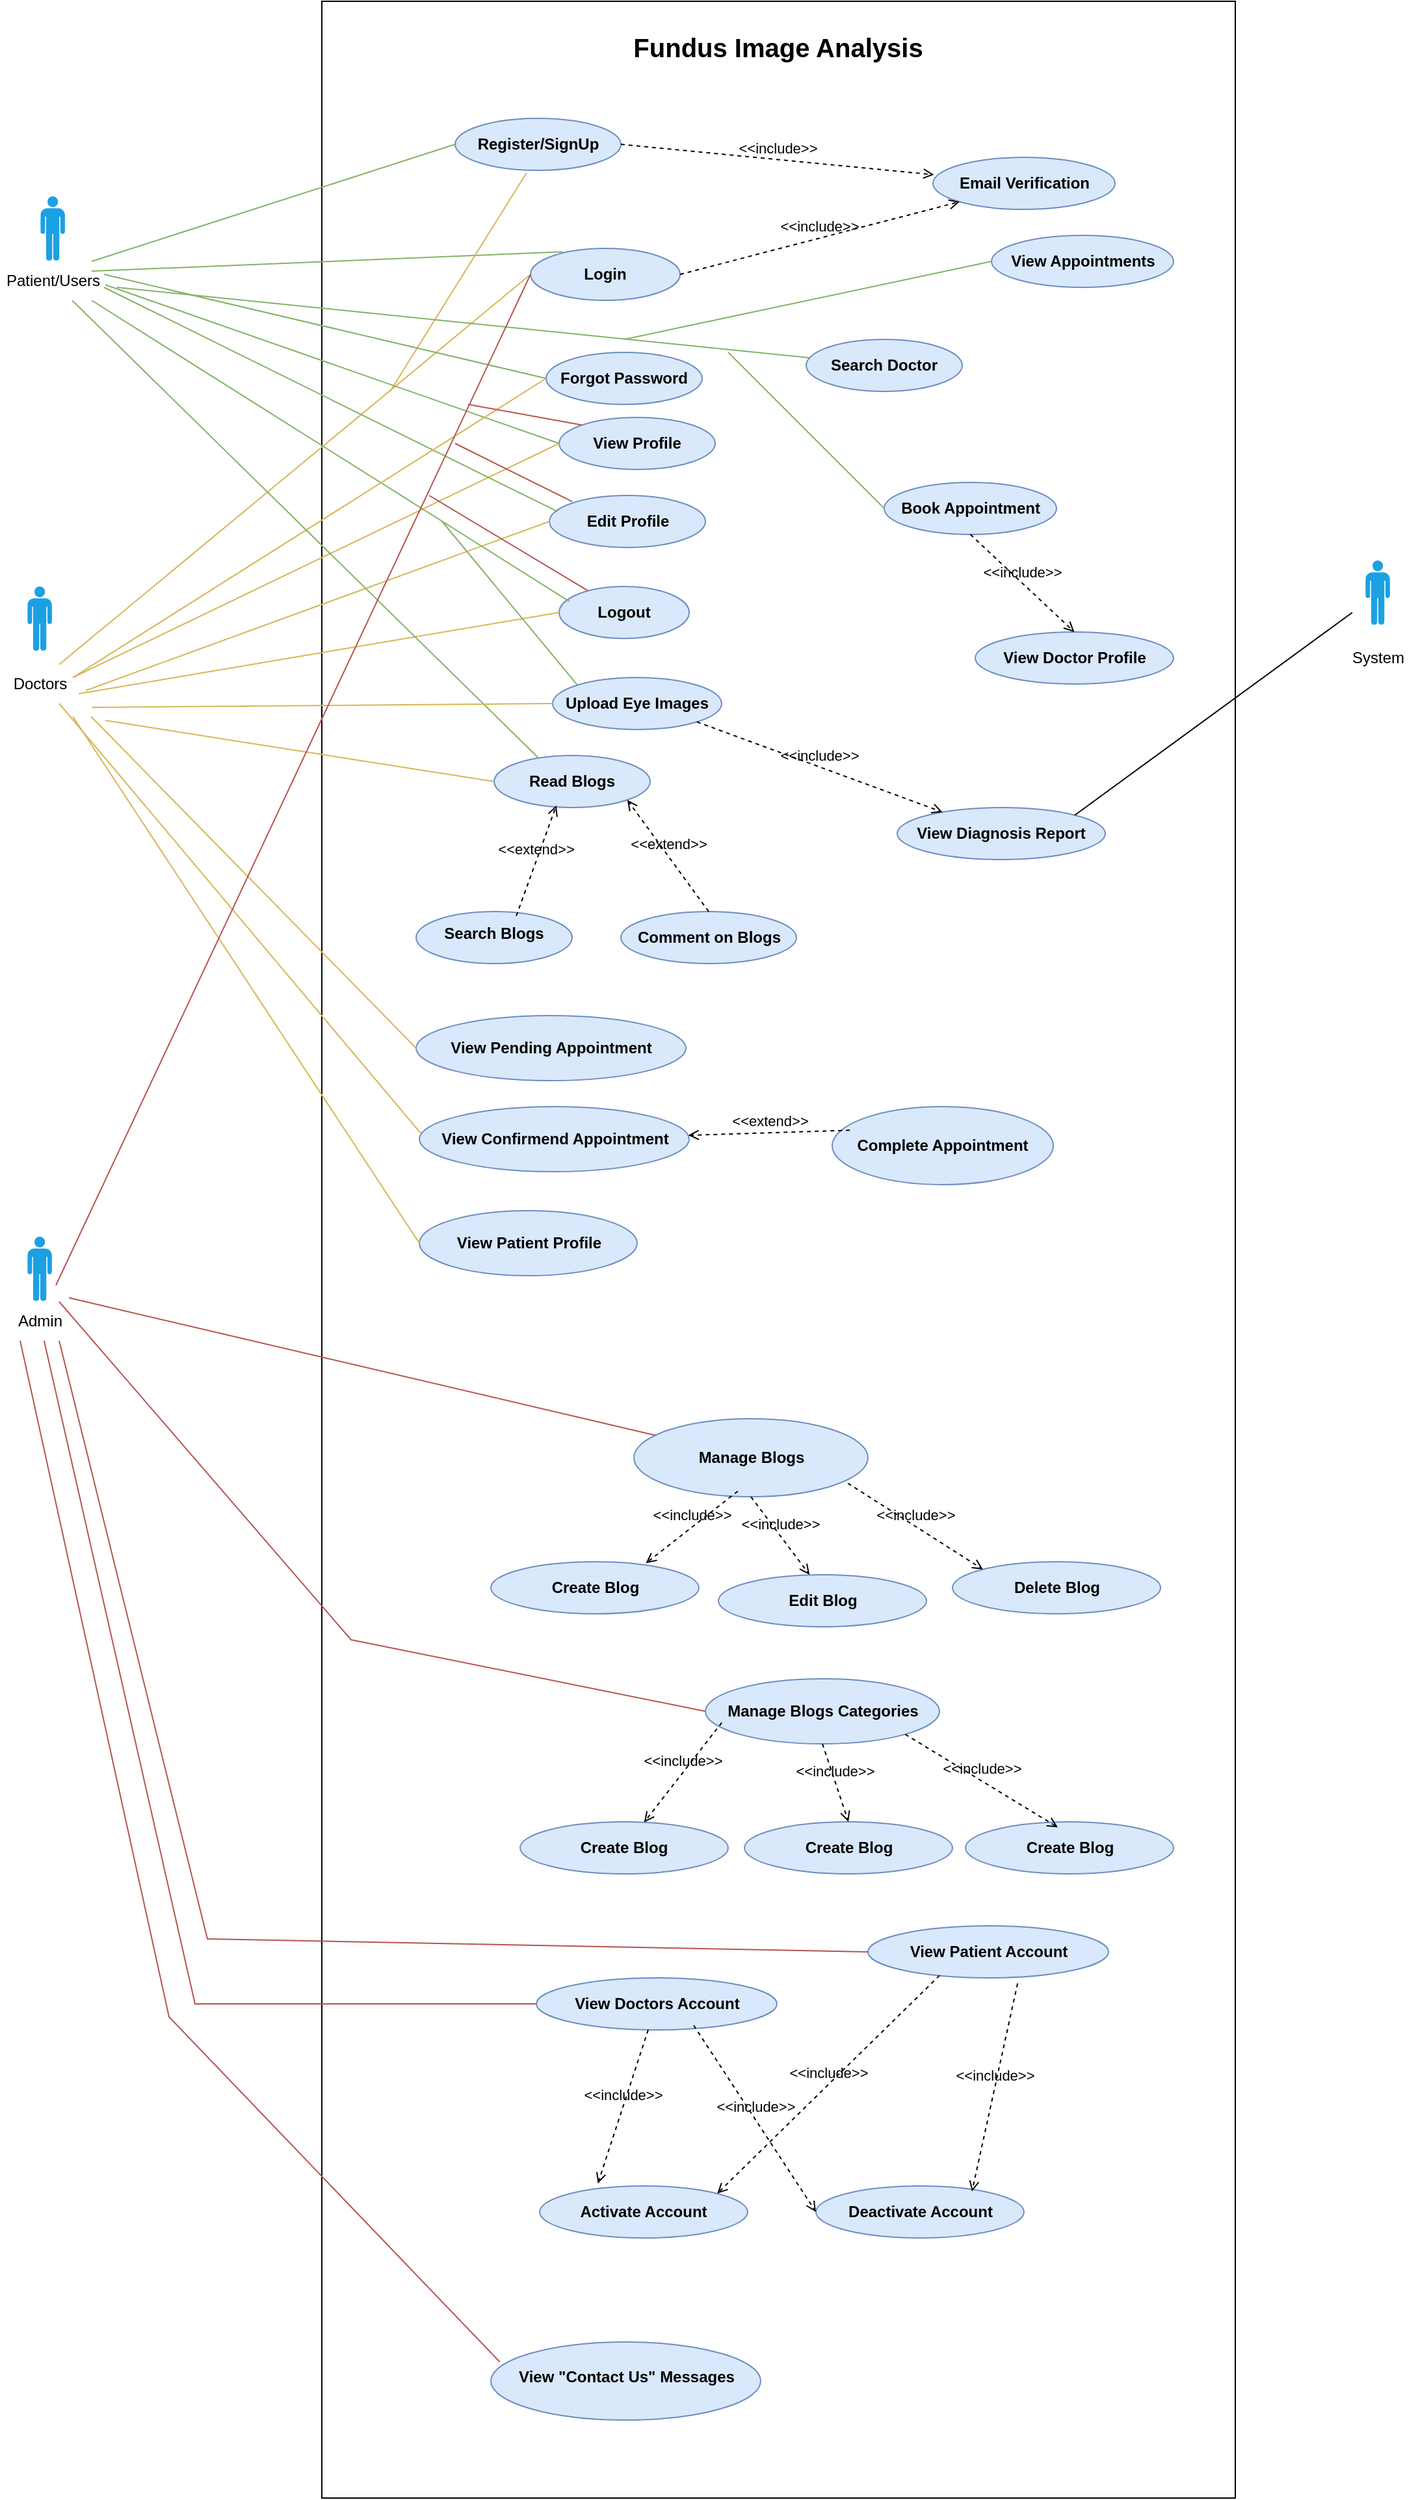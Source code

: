 <mxfile version="26.2.14">
  <diagram name="Page-1" id="CfJ26agP6iaAWhF73-5B">
    <mxGraphModel dx="3030" dy="1163" grid="1" gridSize="10" guides="1" tooltips="1" connect="1" arrows="1" fold="1" page="1" pageScale="1" pageWidth="850" pageHeight="1100" math="0" shadow="0">
      <root>
        <mxCell id="0" />
        <mxCell id="1" parent="0" />
        <mxCell id="4poxYDKG_jttfk51-zst-3" value="" style="verticalLabelPosition=bottom;sketch=0;html=1;fillColor=#1ba1e2;verticalAlign=top;align=center;pointerEvents=1;shape=mxgraph.cisco_safe.design.actor_2;strokeColor=#006EAF;fontColor=#ffffff;" vertex="1" parent="1">
          <mxGeometry x="-19" y="620" width="19" height="50" as="geometry" />
        </mxCell>
        <mxCell id="4poxYDKG_jttfk51-zst-4" value="Doctors" style="text;html=1;align=center;verticalAlign=middle;whiteSpace=wrap;rounded=0;" vertex="1" parent="1">
          <mxGeometry x="-39.5" y="680" width="60" height="30" as="geometry" />
        </mxCell>
        <mxCell id="4poxYDKG_jttfk51-zst-41" value="" style="verticalLabelPosition=bottom;sketch=0;html=1;fillColor=#1ba1e2;verticalAlign=top;align=center;pointerEvents=1;shape=mxgraph.cisco_safe.design.actor_2;strokeColor=#006EAF;fontColor=#ffffff;" vertex="1" parent="1">
          <mxGeometry x="-9" y="320" width="19" height="50" as="geometry" />
        </mxCell>
        <mxCell id="4poxYDKG_jttfk51-zst-42" value="Patient/Users" style="text;html=1;align=center;verticalAlign=middle;whiteSpace=wrap;rounded=0;" vertex="1" parent="1">
          <mxGeometry x="-29.5" y="370" width="60" height="30" as="geometry" />
        </mxCell>
        <mxCell id="4poxYDKG_jttfk51-zst-43" value="" style="verticalLabelPosition=bottom;sketch=0;html=1;fillColor=#1ba1e2;verticalAlign=top;align=center;pointerEvents=1;shape=mxgraph.cisco_safe.design.actor_2;strokeColor=#006EAF;fontColor=#ffffff;" vertex="1" parent="1">
          <mxGeometry x="-19" y="1120" width="19" height="50" as="geometry" />
        </mxCell>
        <mxCell id="4poxYDKG_jttfk51-zst-44" value="Admin" style="text;html=1;align=center;verticalAlign=middle;whiteSpace=wrap;rounded=0;" vertex="1" parent="1">
          <mxGeometry x="-39.5" y="1170" width="60" height="30" as="geometry" />
        </mxCell>
        <mxCell id="4poxYDKG_jttfk51-zst-46" value="" style="rounded=0;whiteSpace=wrap;html=1;" vertex="1" parent="1">
          <mxGeometry x="207.5" y="170" width="702.5" height="1920" as="geometry" />
        </mxCell>
        <mxCell id="4poxYDKG_jttfk51-zst-47" value="&lt;font style=&quot;font-size: 20px;&quot;&gt;&lt;b style=&quot;&quot;&gt;Fundus Image Analysis&lt;/b&gt;&lt;/font&gt;" style="text;html=1;align=center;verticalAlign=middle;whiteSpace=wrap;rounded=0;" vertex="1" parent="1">
          <mxGeometry x="446.25" y="190" width="225" height="30" as="geometry" />
        </mxCell>
        <mxCell id="4poxYDKG_jttfk51-zst-48" value="&lt;b&gt;Register/SignUp&lt;/b&gt;" style="ellipse;whiteSpace=wrap;html=1;fillColor=#dae8fc;strokeColor=#6c8ebf;" vertex="1" parent="1">
          <mxGeometry x="310" y="260" width="127.5" height="40" as="geometry" />
        </mxCell>
        <mxCell id="4poxYDKG_jttfk51-zst-49" value="&lt;b&gt;Login&lt;/b&gt;" style="ellipse;whiteSpace=wrap;html=1;fillColor=#dae8fc;strokeColor=#6c8ebf;" vertex="1" parent="1">
          <mxGeometry x="368" y="360" width="115" height="40" as="geometry" />
        </mxCell>
        <mxCell id="4poxYDKG_jttfk51-zst-50" value="&lt;b&gt;Email Verification&lt;/b&gt;" style="ellipse;whiteSpace=wrap;html=1;fillColor=#dae8fc;strokeColor=#6c8ebf;" vertex="1" parent="1">
          <mxGeometry x="677.5" y="290" width="140" height="40" as="geometry" />
        </mxCell>
        <mxCell id="4poxYDKG_jttfk51-zst-51" value="&lt;b&gt;Forgot Password&lt;/b&gt;" style="ellipse;whiteSpace=wrap;html=1;fillColor=#dae8fc;strokeColor=#6c8ebf;" vertex="1" parent="1">
          <mxGeometry x="380" y="440" width="120" height="40" as="geometry" />
        </mxCell>
        <mxCell id="4poxYDKG_jttfk51-zst-52" value="&lt;b&gt;View Profile&lt;/b&gt;" style="ellipse;whiteSpace=wrap;html=1;fillColor=#dae8fc;strokeColor=#6c8ebf;" vertex="1" parent="1">
          <mxGeometry x="390" y="490" width="120" height="40" as="geometry" />
        </mxCell>
        <mxCell id="4poxYDKG_jttfk51-zst-53" value="&lt;b&gt;Edit Profile&lt;/b&gt;" style="ellipse;whiteSpace=wrap;html=1;fillColor=#dae8fc;strokeColor=#6c8ebf;" vertex="1" parent="1">
          <mxGeometry x="382.5" y="550" width="120" height="40" as="geometry" />
        </mxCell>
        <mxCell id="4poxYDKG_jttfk51-zst-54" value="&lt;b&gt;Upload Eye Images&lt;/b&gt;" style="ellipse;whiteSpace=wrap;html=1;fillColor=#dae8fc;strokeColor=#6c8ebf;" vertex="1" parent="1">
          <mxGeometry x="385" y="690" width="130" height="40" as="geometry" />
        </mxCell>
        <mxCell id="4poxYDKG_jttfk51-zst-55" value="&lt;b&gt;&amp;nbsp;Search Doctor&amp;nbsp;&lt;/b&gt;" style="ellipse;whiteSpace=wrap;html=1;fillColor=#dae8fc;strokeColor=#6c8ebf;" vertex="1" parent="1">
          <mxGeometry x="580" y="430" width="120" height="40" as="geometry" />
        </mxCell>
        <mxCell id="4poxYDKG_jttfk51-zst-56" value="&lt;b&gt;Complete Appointment&lt;/b&gt;" style="ellipse;whiteSpace=wrap;html=1;fillColor=#dae8fc;strokeColor=#6c8ebf;" vertex="1" parent="1">
          <mxGeometry x="600" y="1020" width="170" height="60" as="geometry" />
        </mxCell>
        <mxCell id="4poxYDKG_jttfk51-zst-57" value="&lt;b&gt;View Pending Appointment&lt;/b&gt;" style="ellipse;whiteSpace=wrap;html=1;fillColor=#dae8fc;strokeColor=#6c8ebf;" vertex="1" parent="1">
          <mxGeometry x="280" y="950" width="207.5" height="50" as="geometry" />
        </mxCell>
        <mxCell id="4poxYDKG_jttfk51-zst-58" value="&lt;b&gt;View Patient Profile&lt;/b&gt;" style="ellipse;whiteSpace=wrap;html=1;fillColor=#dae8fc;strokeColor=#6c8ebf;" vertex="1" parent="1">
          <mxGeometry x="282.5" y="1100" width="167.5" height="50" as="geometry" />
        </mxCell>
        <mxCell id="4poxYDKG_jttfk51-zst-59" value="&lt;b&gt;View Diagnosis Report&lt;/b&gt;" style="ellipse;whiteSpace=wrap;html=1;fillColor=#dae8fc;strokeColor=#6c8ebf;" vertex="1" parent="1">
          <mxGeometry x="650" y="790" width="160" height="40" as="geometry" />
        </mxCell>
        <mxCell id="4poxYDKG_jttfk51-zst-60" value="&lt;b&gt;Read Blogs&lt;/b&gt;" style="ellipse;whiteSpace=wrap;html=1;fillColor=#dae8fc;strokeColor=#6c8ebf;" vertex="1" parent="1">
          <mxGeometry x="340" y="750" width="120" height="40" as="geometry" />
        </mxCell>
        <mxCell id="4poxYDKG_jttfk51-zst-61" value="&lt;table&gt;&lt;tbody&gt;&lt;tr&gt;&lt;td data-col-size=&quot;sm&quot; data-end=&quot;2224&quot; data-start=&quot;2189&quot;&gt;&lt;b&gt;Search Blogs&lt;/b&gt;&lt;/td&gt;&lt;/tr&gt;&lt;/tbody&gt;&lt;/table&gt;&lt;table&gt;&lt;tbody&gt;&lt;tr&gt;&lt;td data-col-size=&quot;md&quot; data-end=&quot;2306&quot; data-start=&quot;2224&quot;&gt;&lt;/td&gt;&lt;/tr&gt;&lt;/tbody&gt;&lt;/table&gt;" style="ellipse;whiteSpace=wrap;html=1;fillColor=#dae8fc;strokeColor=#6c8ebf;" vertex="1" parent="1">
          <mxGeometry x="280" y="870" width="120" height="40" as="geometry" />
        </mxCell>
        <mxCell id="4poxYDKG_jttfk51-zst-62" value="&lt;b&gt;Comment on Blogs&lt;/b&gt;" style="ellipse;whiteSpace=wrap;html=1;fillColor=#dae8fc;strokeColor=#6c8ebf;" vertex="1" parent="1">
          <mxGeometry x="437.5" y="870" width="135" height="40" as="geometry" />
        </mxCell>
        <mxCell id="4poxYDKG_jttfk51-zst-63" value="&lt;b&gt;Logout&lt;/b&gt;" style="ellipse;whiteSpace=wrap;html=1;fillColor=#dae8fc;strokeColor=#6c8ebf;" vertex="1" parent="1">
          <mxGeometry x="390" y="620" width="100" height="40" as="geometry" />
        </mxCell>
        <mxCell id="4poxYDKG_jttfk51-zst-64" value="&amp;lt;&amp;lt;include&amp;gt;&amp;gt;" style="html=1;verticalAlign=bottom;labelBackgroundColor=none;endArrow=open;endFill=0;dashed=1;rounded=0;exitX=1;exitY=0.5;exitDx=0;exitDy=0;entryX=0.005;entryY=0.334;entryDx=0;entryDy=0;entryPerimeter=0;" edge="1" parent="1" source="4poxYDKG_jttfk51-zst-48" target="4poxYDKG_jttfk51-zst-50">
          <mxGeometry width="160" relative="1" as="geometry">
            <mxPoint x="360" y="390" as="sourcePoint" />
            <mxPoint x="520" y="390" as="targetPoint" />
          </mxGeometry>
        </mxCell>
        <mxCell id="4poxYDKG_jttfk51-zst-65" value="&amp;lt;&amp;lt;include&amp;gt;&amp;gt;" style="html=1;verticalAlign=bottom;labelBackgroundColor=none;endArrow=open;endFill=0;dashed=1;rounded=0;exitX=1;exitY=0.5;exitDx=0;exitDy=0;entryX=0;entryY=1;entryDx=0;entryDy=0;" edge="1" parent="1" source="4poxYDKG_jttfk51-zst-49" target="4poxYDKG_jttfk51-zst-50">
          <mxGeometry width="160" relative="1" as="geometry">
            <mxPoint x="400" y="370" as="sourcePoint" />
            <mxPoint x="530" y="400" as="targetPoint" />
          </mxGeometry>
        </mxCell>
        <mxCell id="4poxYDKG_jttfk51-zst-67" value="&amp;lt;&amp;lt;include&amp;gt;&amp;gt;" style="html=1;verticalAlign=bottom;labelBackgroundColor=none;endArrow=open;endFill=0;dashed=1;rounded=0;exitX=1;exitY=1;exitDx=0;exitDy=0;" edge="1" parent="1" source="4poxYDKG_jttfk51-zst-54" target="4poxYDKG_jttfk51-zst-59">
          <mxGeometry width="160" relative="1" as="geometry">
            <mxPoint x="494" y="849" as="sourcePoint" />
            <mxPoint x="575" y="916" as="targetPoint" />
          </mxGeometry>
        </mxCell>
        <mxCell id="4poxYDKG_jttfk51-zst-68" value="&amp;lt;&amp;lt;extend&amp;gt;&amp;gt;" style="html=1;verticalAlign=bottom;labelBackgroundColor=none;endArrow=open;endFill=0;dashed=1;rounded=0;exitX=0.642;exitY=0.083;exitDx=0;exitDy=0;exitPerimeter=0;entryX=0.399;entryY=0.958;entryDx=0;entryDy=0;entryPerimeter=0;" edge="1" parent="1" source="4poxYDKG_jttfk51-zst-61" target="4poxYDKG_jttfk51-zst-60">
          <mxGeometry width="160" relative="1" as="geometry">
            <mxPoint x="180" y="910" as="sourcePoint" />
            <mxPoint x="340" y="910" as="targetPoint" />
          </mxGeometry>
        </mxCell>
        <mxCell id="4poxYDKG_jttfk51-zst-69" value="&amp;lt;&amp;lt;extend&amp;gt;&amp;gt;" style="html=1;verticalAlign=bottom;labelBackgroundColor=none;endArrow=open;endFill=0;dashed=1;rounded=0;exitX=0.5;exitY=0;exitDx=0;exitDy=0;entryX=1;entryY=1;entryDx=0;entryDy=0;" edge="1" parent="1" source="4poxYDKG_jttfk51-zst-62" target="4poxYDKG_jttfk51-zst-60">
          <mxGeometry width="160" relative="1" as="geometry">
            <mxPoint x="317" y="1053" as="sourcePoint" />
            <mxPoint x="365" y="978" as="targetPoint" />
          </mxGeometry>
        </mxCell>
        <mxCell id="4poxYDKG_jttfk51-zst-70" value="v" style="verticalLabelPosition=bottom;sketch=0;html=1;fillColor=#1ba1e2;verticalAlign=top;align=center;pointerEvents=1;shape=mxgraph.cisco_safe.design.actor_2;strokeColor=#006EAF;fontColor=#ffffff;" vertex="1" parent="1">
          <mxGeometry x="1010" y="600" width="19" height="50" as="geometry" />
        </mxCell>
        <mxCell id="4poxYDKG_jttfk51-zst-71" value="System" style="text;html=1;align=center;verticalAlign=middle;whiteSpace=wrap;rounded=0;" vertex="1" parent="1">
          <mxGeometry x="989.5" y="660" width="60" height="30" as="geometry" />
        </mxCell>
        <mxCell id="4poxYDKG_jttfk51-zst-72" value="" style="endArrow=none;html=1;rounded=0;exitX=1;exitY=0;exitDx=0;exitDy=0;" edge="1" parent="1" source="4poxYDKG_jttfk51-zst-59">
          <mxGeometry width="50" height="50" relative="1" as="geometry">
            <mxPoint x="440" y="990" as="sourcePoint" />
            <mxPoint x="1000" y="640" as="targetPoint" />
          </mxGeometry>
        </mxCell>
        <mxCell id="4poxYDKG_jttfk51-zst-73" value="" style="endArrow=none;html=1;rounded=0;exitX=1;exitY=0;exitDx=0;exitDy=0;entryX=0;entryY=0.5;entryDx=0;entryDy=0;fillColor=#d5e8d4;strokeColor=#82b366;" edge="1" parent="1" source="4poxYDKG_jttfk51-zst-42" target="4poxYDKG_jttfk51-zst-48">
          <mxGeometry width="50" height="50" relative="1" as="geometry">
            <mxPoint x="350" y="500" as="sourcePoint" />
            <mxPoint x="400" y="450" as="targetPoint" />
          </mxGeometry>
        </mxCell>
        <mxCell id="4poxYDKG_jttfk51-zst-74" value="" style="endArrow=none;html=1;rounded=0;exitX=0.75;exitY=0;exitDx=0;exitDy=0;entryX=0;entryY=0.5;entryDx=0;entryDy=0;fillColor=#fff2cc;strokeColor=#d6b656;" edge="1" parent="1" source="4poxYDKG_jttfk51-zst-4" target="4poxYDKG_jttfk51-zst-49">
          <mxGeometry width="50" height="50" relative="1" as="geometry">
            <mxPoint x="41" y="380" as="sourcePoint" />
            <mxPoint x="320" y="290" as="targetPoint" />
          </mxGeometry>
        </mxCell>
        <mxCell id="4poxYDKG_jttfk51-zst-75" value="" style="endArrow=none;html=1;rounded=0;exitX=0.217;exitY=0.067;exitDx=0;exitDy=0;exitPerimeter=0;entryX=1;entryY=0.25;entryDx=0;entryDy=0;fillColor=#d5e8d4;strokeColor=#82b366;" edge="1" parent="1" source="4poxYDKG_jttfk51-zst-49" target="4poxYDKG_jttfk51-zst-42">
          <mxGeometry width="50" height="50" relative="1" as="geometry">
            <mxPoint x="350" y="500" as="sourcePoint" />
            <mxPoint x="250" y="300" as="targetPoint" />
          </mxGeometry>
        </mxCell>
        <mxCell id="4poxYDKG_jttfk51-zst-77" value="" style="endArrow=none;html=1;rounded=0;entryX=0.431;entryY=1.048;entryDx=0;entryDy=0;fillColor=#fff2cc;strokeColor=#d6b656;entryPerimeter=0;" edge="1" parent="1" target="4poxYDKG_jttfk51-zst-48">
          <mxGeometry width="50" height="50" relative="1" as="geometry">
            <mxPoint x="260" y="470" as="sourcePoint" />
            <mxPoint x="365" y="400" as="targetPoint" />
          </mxGeometry>
        </mxCell>
        <mxCell id="4poxYDKG_jttfk51-zst-78" value="" style="endArrow=none;html=1;rounded=0;exitX=0.75;exitY=0;exitDx=0;exitDy=0;entryX=0;entryY=0.5;entryDx=0;entryDy=0;fillColor=#fff2cc;strokeColor=#d6b656;" edge="1" parent="1" target="4poxYDKG_jttfk51-zst-52">
          <mxGeometry width="50" height="50" relative="1" as="geometry">
            <mxPoint x="16" y="690" as="sourcePoint" />
            <mxPoint x="378" y="390" as="targetPoint" />
          </mxGeometry>
        </mxCell>
        <mxCell id="4poxYDKG_jttfk51-zst-79" value="" style="endArrow=none;html=1;rounded=0;exitX=0.75;exitY=0;exitDx=0;exitDy=0;entryX=0;entryY=0.5;entryDx=0;entryDy=0;fillColor=#fff2cc;strokeColor=#d6b656;" edge="1" parent="1" target="4poxYDKG_jttfk51-zst-53">
          <mxGeometry width="50" height="50" relative="1" as="geometry">
            <mxPoint x="26" y="700" as="sourcePoint" />
            <mxPoint x="400" y="500" as="targetPoint" />
          </mxGeometry>
        </mxCell>
        <mxCell id="4poxYDKG_jttfk51-zst-80" value="" style="endArrow=none;html=1;rounded=0;exitX=1;exitY=0.75;exitDx=0;exitDy=0;entryX=0;entryY=0.5;entryDx=0;entryDy=0;fillColor=#fff2cc;strokeColor=#d6b656;" edge="1" parent="1" source="4poxYDKG_jttfk51-zst-4" target="4poxYDKG_jttfk51-zst-63">
          <mxGeometry width="50" height="50" relative="1" as="geometry">
            <mxPoint x="36" y="710" as="sourcePoint" />
            <mxPoint x="393" y="580" as="targetPoint" />
          </mxGeometry>
        </mxCell>
        <mxCell id="4poxYDKG_jttfk51-zst-81" value="" style="endArrow=none;html=1;rounded=0;exitX=0;exitY=0.5;exitDx=0;exitDy=0;entryX=1;entryY=0.25;entryDx=0;entryDy=0;fillColor=#d5e8d4;strokeColor=#82b366;" edge="1" parent="1" source="4poxYDKG_jttfk51-zst-52">
          <mxGeometry width="50" height="50" relative="1" as="geometry">
            <mxPoint x="403" y="373" as="sourcePoint" />
            <mxPoint x="41" y="388" as="targetPoint" />
          </mxGeometry>
        </mxCell>
        <mxCell id="4poxYDKG_jttfk51-zst-82" value="" style="endArrow=none;html=1;rounded=0;exitX=0.053;exitY=0.311;exitDx=0;exitDy=0;fillColor=#d5e8d4;strokeColor=#82b366;exitPerimeter=0;" edge="1" parent="1" source="4poxYDKG_jttfk51-zst-53">
          <mxGeometry width="50" height="50" relative="1" as="geometry">
            <mxPoint x="400" y="500" as="sourcePoint" />
            <mxPoint x="40" y="390" as="targetPoint" />
          </mxGeometry>
        </mxCell>
        <mxCell id="4poxYDKG_jttfk51-zst-83" value="" style="endArrow=none;html=1;rounded=0;exitX=0.079;exitY=0.289;exitDx=0;exitDy=0;entryX=1;entryY=1;entryDx=0;entryDy=0;fillColor=#d5e8d4;strokeColor=#82b366;exitPerimeter=0;" edge="1" parent="1" source="4poxYDKG_jttfk51-zst-63" target="4poxYDKG_jttfk51-zst-42">
          <mxGeometry width="50" height="50" relative="1" as="geometry">
            <mxPoint x="399" y="572" as="sourcePoint" />
            <mxPoint x="61" y="408" as="targetPoint" />
          </mxGeometry>
        </mxCell>
        <mxCell id="4poxYDKG_jttfk51-zst-84" value="" style="endArrow=none;html=1;rounded=0;exitX=0;exitY=0.5;exitDx=0;exitDy=0;fillColor=#d5e8d4;strokeColor=#82b366;" edge="1" parent="1" source="4poxYDKG_jttfk51-zst-51">
          <mxGeometry width="50" height="50" relative="1" as="geometry">
            <mxPoint x="400" y="500" as="sourcePoint" />
            <mxPoint x="40" y="380" as="targetPoint" />
          </mxGeometry>
        </mxCell>
        <mxCell id="4poxYDKG_jttfk51-zst-85" value="" style="endArrow=none;html=1;rounded=0;exitX=0.75;exitY=0;exitDx=0;exitDy=0;entryX=0;entryY=0.5;entryDx=0;entryDy=0;fillColor=#fff2cc;strokeColor=#d6b656;" edge="1" parent="1" target="4poxYDKG_jttfk51-zst-51">
          <mxGeometry width="50" height="50" relative="1" as="geometry">
            <mxPoint x="16" y="690" as="sourcePoint" />
            <mxPoint x="378" y="390" as="targetPoint" />
          </mxGeometry>
        </mxCell>
        <mxCell id="4poxYDKG_jttfk51-zst-86" value="" style="endArrow=none;html=1;rounded=0;fillColor=#d5e8d4;strokeColor=#82b366;" edge="1" parent="1" source="4poxYDKG_jttfk51-zst-55">
          <mxGeometry width="50" height="50" relative="1" as="geometry">
            <mxPoint x="390" y="470" as="sourcePoint" />
            <mxPoint x="50" y="390" as="targetPoint" />
          </mxGeometry>
        </mxCell>
        <mxCell id="4poxYDKG_jttfk51-zst-89" value="&lt;b&gt;View Appointments&lt;/b&gt;" style="ellipse;whiteSpace=wrap;html=1;fillColor=#dae8fc;strokeColor=#6c8ebf;" vertex="1" parent="1">
          <mxGeometry x="722.5" y="350" width="140" height="40" as="geometry" />
        </mxCell>
        <mxCell id="4poxYDKG_jttfk51-zst-90" value="" style="endArrow=none;html=1;rounded=0;exitX=0;exitY=0.5;exitDx=0;exitDy=0;fillColor=#d5e8d4;strokeColor=#82b366;" edge="1" parent="1" source="4poxYDKG_jttfk51-zst-89">
          <mxGeometry width="50" height="50" relative="1" as="geometry">
            <mxPoint x="640" y="530" as="sourcePoint" />
            <mxPoint x="440" y="430" as="targetPoint" />
          </mxGeometry>
        </mxCell>
        <mxCell id="4poxYDKG_jttfk51-zst-91" value="&lt;b&gt;Book Appointment&lt;/b&gt;" style="ellipse;whiteSpace=wrap;html=1;fillColor=#dae8fc;strokeColor=#6c8ebf;" vertex="1" parent="1">
          <mxGeometry x="640" y="540" width="132.5" height="40" as="geometry" />
        </mxCell>
        <mxCell id="4poxYDKG_jttfk51-zst-92" value="&lt;b&gt;View Doctor Profile&lt;/b&gt;" style="ellipse;whiteSpace=wrap;html=1;fillColor=#dae8fc;strokeColor=#6c8ebf;" vertex="1" parent="1">
          <mxGeometry x="710" y="655" width="152.5" height="40" as="geometry" />
        </mxCell>
        <mxCell id="4poxYDKG_jttfk51-zst-93" value="&amp;lt;&amp;lt;include&amp;gt;&amp;gt;" style="html=1;verticalAlign=bottom;labelBackgroundColor=none;endArrow=open;endFill=0;dashed=1;rounded=0;exitX=0.5;exitY=1;exitDx=0;exitDy=0;entryX=0.5;entryY=0;entryDx=0;entryDy=0;" edge="1" parent="1" source="4poxYDKG_jttfk51-zst-91" target="4poxYDKG_jttfk51-zst-92">
          <mxGeometry width="160" relative="1" as="geometry">
            <mxPoint x="493" y="390" as="sourcePoint" />
            <mxPoint x="708" y="334" as="targetPoint" />
          </mxGeometry>
        </mxCell>
        <mxCell id="4poxYDKG_jttfk51-zst-94" value="" style="endArrow=none;html=1;rounded=0;exitX=0;exitY=0;exitDx=0;exitDy=0;fillColor=#d5e8d4;strokeColor=#82b366;" edge="1" parent="1" source="4poxYDKG_jttfk51-zst-54">
          <mxGeometry width="50" height="50" relative="1" as="geometry">
            <mxPoint x="450" y="740" as="sourcePoint" />
            <mxPoint x="300" y="570" as="targetPoint" />
          </mxGeometry>
        </mxCell>
        <mxCell id="4poxYDKG_jttfk51-zst-95" value="" style="endArrow=none;html=1;rounded=0;exitX=0;exitY=0.5;exitDx=0;exitDy=0;fillColor=#d5e8d4;strokeColor=#82b366;" edge="1" parent="1" source="4poxYDKG_jttfk51-zst-91">
          <mxGeometry width="50" height="50" relative="1" as="geometry">
            <mxPoint x="640" y="530" as="sourcePoint" />
            <mxPoint x="520" y="440" as="targetPoint" />
          </mxGeometry>
        </mxCell>
        <mxCell id="4poxYDKG_jttfk51-zst-96" value="" style="endArrow=none;html=1;rounded=0;entryX=0.75;entryY=1;entryDx=0;entryDy=0;exitX=0.283;exitY=0.043;exitDx=0;exitDy=0;exitPerimeter=0;fillColor=#d5e8d4;strokeColor=#82b366;" edge="1" parent="1" source="4poxYDKG_jttfk51-zst-60" target="4poxYDKG_jttfk51-zst-42">
          <mxGeometry width="50" height="50" relative="1" as="geometry">
            <mxPoint x="450" y="740" as="sourcePoint" />
            <mxPoint x="500" y="690" as="targetPoint" />
          </mxGeometry>
        </mxCell>
        <mxCell id="4poxYDKG_jttfk51-zst-97" value="" style="endArrow=none;html=1;rounded=0;exitX=1;exitY=0.75;exitDx=0;exitDy=0;entryX=0;entryY=0.5;entryDx=0;entryDy=0;fillColor=#fff2cc;strokeColor=#d6b656;" edge="1" parent="1" target="4poxYDKG_jttfk51-zst-54">
          <mxGeometry width="50" height="50" relative="1" as="geometry">
            <mxPoint x="31" y="713" as="sourcePoint" />
            <mxPoint x="400" y="650" as="targetPoint" />
          </mxGeometry>
        </mxCell>
        <mxCell id="4poxYDKG_jttfk51-zst-99" value="" style="endArrow=none;html=1;rounded=0;entryX=0;entryY=0.5;entryDx=0;entryDy=0;fillColor=#fff2cc;strokeColor=#d6b656;" edge="1" parent="1" target="4poxYDKG_jttfk51-zst-57">
          <mxGeometry width="50" height="50" relative="1" as="geometry">
            <mxPoint x="30" y="720" as="sourcePoint" />
            <mxPoint x="395" y="720" as="targetPoint" />
          </mxGeometry>
        </mxCell>
        <mxCell id="4poxYDKG_jttfk51-zst-100" value="&lt;b&gt;View Confirmend Appointment&lt;/b&gt;" style="ellipse;whiteSpace=wrap;html=1;fillColor=#dae8fc;strokeColor=#6c8ebf;" vertex="1" parent="1">
          <mxGeometry x="282.5" y="1020" width="207.5" height="50" as="geometry" />
        </mxCell>
        <mxCell id="4poxYDKG_jttfk51-zst-101" value="" style="endArrow=none;html=1;rounded=0;entryX=0.005;entryY=0.409;entryDx=0;entryDy=0;fillColor=#fff2cc;strokeColor=#d6b656;entryPerimeter=0;exitX=0.75;exitY=1;exitDx=0;exitDy=0;" edge="1" parent="1" source="4poxYDKG_jttfk51-zst-4" target="4poxYDKG_jttfk51-zst-100">
          <mxGeometry width="50" height="50" relative="1" as="geometry">
            <mxPoint x="40" y="730" as="sourcePoint" />
            <mxPoint x="290" y="985" as="targetPoint" />
          </mxGeometry>
        </mxCell>
        <mxCell id="4poxYDKG_jttfk51-zst-102" value="&amp;lt;&amp;lt;extend&amp;gt;&amp;gt;" style="html=1;verticalAlign=bottom;labelBackgroundColor=none;endArrow=open;endFill=0;dashed=1;rounded=0;exitX=0.08;exitY=0.303;exitDx=0;exitDy=0;exitPerimeter=0;" edge="1" parent="1" source="4poxYDKG_jttfk51-zst-56" target="4poxYDKG_jttfk51-zst-100">
          <mxGeometry width="160" relative="1" as="geometry">
            <mxPoint x="515" y="880" as="sourcePoint" />
            <mxPoint x="452" y="794" as="targetPoint" />
          </mxGeometry>
        </mxCell>
        <mxCell id="4poxYDKG_jttfk51-zst-103" value="" style="endArrow=none;html=1;rounded=0;entryX=0;entryY=0.5;entryDx=0;entryDy=0;fillColor=#fff2cc;strokeColor=#d6b656;exitX=0.75;exitY=1;exitDx=0;exitDy=0;" edge="1" parent="1" target="4poxYDKG_jttfk51-zst-58">
          <mxGeometry width="50" height="50" relative="1" as="geometry">
            <mxPoint x="16" y="720" as="sourcePoint" />
            <mxPoint x="294" y="1050" as="targetPoint" />
          </mxGeometry>
        </mxCell>
        <mxCell id="4poxYDKG_jttfk51-zst-104" value="" style="endArrow=none;html=1;rounded=0;exitX=1;exitY=0.75;exitDx=0;exitDy=0;entryX=0;entryY=0.5;entryDx=0;entryDy=0;fillColor=#fff2cc;strokeColor=#d6b656;" edge="1" parent="1" target="4poxYDKG_jttfk51-zst-60">
          <mxGeometry width="50" height="50" relative="1" as="geometry">
            <mxPoint x="41" y="723" as="sourcePoint" />
            <mxPoint x="395" y="720" as="targetPoint" />
          </mxGeometry>
        </mxCell>
        <mxCell id="4poxYDKG_jttfk51-zst-105" value="" style="endArrow=none;html=1;rounded=0;exitX=1.158;exitY=0.747;exitDx=0;exitDy=0;fillColor=#f8cecc;strokeColor=#b85450;entryX=0;entryY=0.5;entryDx=0;entryDy=0;exitPerimeter=0;" edge="1" parent="1" source="4poxYDKG_jttfk51-zst-43" target="4poxYDKG_jttfk51-zst-49">
          <mxGeometry width="50" height="50" relative="1" as="geometry">
            <mxPoint x="430" y="870" as="sourcePoint" />
            <mxPoint x="480" y="820" as="targetPoint" />
          </mxGeometry>
        </mxCell>
        <mxCell id="4poxYDKG_jttfk51-zst-106" value="" style="endArrow=none;html=1;rounded=0;fillColor=#f8cecc;strokeColor=#b85450;entryX=0;entryY=0;entryDx=0;entryDy=0;" edge="1" parent="1" target="4poxYDKG_jttfk51-zst-52">
          <mxGeometry width="50" height="50" relative="1" as="geometry">
            <mxPoint x="320" y="480" as="sourcePoint" />
            <mxPoint x="378" y="390" as="targetPoint" />
          </mxGeometry>
        </mxCell>
        <mxCell id="4poxYDKG_jttfk51-zst-107" value="" style="endArrow=none;html=1;rounded=0;fillColor=#f8cecc;strokeColor=#b85450;entryX=0.146;entryY=0.117;entryDx=0;entryDy=0;entryPerimeter=0;" edge="1" parent="1" target="4poxYDKG_jttfk51-zst-53">
          <mxGeometry width="50" height="50" relative="1" as="geometry">
            <mxPoint x="310" y="510" as="sourcePoint" />
            <mxPoint x="418" y="506" as="targetPoint" />
          </mxGeometry>
        </mxCell>
        <mxCell id="4poxYDKG_jttfk51-zst-108" value="" style="endArrow=none;html=1;rounded=0;fillColor=#f8cecc;strokeColor=#b85450;" edge="1" parent="1" target="4poxYDKG_jttfk51-zst-63">
          <mxGeometry width="50" height="50" relative="1" as="geometry">
            <mxPoint x="290" y="550" as="sourcePoint" />
            <mxPoint x="410" y="565" as="targetPoint" />
          </mxGeometry>
        </mxCell>
        <mxCell id="4poxYDKG_jttfk51-zst-133" value="&lt;b&gt;Manage Blogs&lt;/b&gt;" style="ellipse;whiteSpace=wrap;html=1;fillColor=#dae8fc;strokeColor=#6c8ebf;" vertex="1" parent="1">
          <mxGeometry x="447.5" y="1260" width="180" height="60" as="geometry" />
        </mxCell>
        <mxCell id="4poxYDKG_jttfk51-zst-134" value="&lt;b&gt;View Patient Account&lt;/b&gt;" style="ellipse;whiteSpace=wrap;html=1;fillColor=#dae8fc;strokeColor=#6c8ebf;" vertex="1" parent="1">
          <mxGeometry x="627.5" y="1650" width="185" height="40" as="geometry" />
        </mxCell>
        <mxCell id="4poxYDKG_jttfk51-zst-135" value="&lt;b&gt;Delete Blog&lt;/b&gt;" style="ellipse;whiteSpace=wrap;html=1;fillColor=#dae8fc;strokeColor=#6c8ebf;" vertex="1" parent="1">
          <mxGeometry x="692.5" y="1370" width="160" height="40" as="geometry" />
        </mxCell>
        <mxCell id="4poxYDKG_jttfk51-zst-136" value="&lt;b&gt;Edit Blog&lt;/b&gt;" style="ellipse;whiteSpace=wrap;html=1;fillColor=#dae8fc;strokeColor=#6c8ebf;" vertex="1" parent="1">
          <mxGeometry x="512.5" y="1380" width="160" height="40" as="geometry" />
        </mxCell>
        <mxCell id="4poxYDKG_jttfk51-zst-137" value="&lt;b&gt;Create Blog&lt;/b&gt;" style="ellipse;whiteSpace=wrap;html=1;fillColor=#dae8fc;strokeColor=#6c8ebf;" vertex="1" parent="1">
          <mxGeometry x="337.5" y="1370" width="160" height="40" as="geometry" />
        </mxCell>
        <mxCell id="4poxYDKG_jttfk51-zst-138" value="&amp;lt;&amp;lt;include&amp;gt;&amp;gt;" style="html=1;verticalAlign=bottom;labelBackgroundColor=none;endArrow=open;endFill=0;dashed=1;rounded=0;exitX=0.444;exitY=0.929;exitDx=0;exitDy=0;exitPerimeter=0;entryX=0.745;entryY=0.029;entryDx=0;entryDy=0;entryPerimeter=0;" edge="1" parent="1" source="4poxYDKG_jttfk51-zst-133" target="4poxYDKG_jttfk51-zst-137">
          <mxGeometry width="160" relative="1" as="geometry">
            <mxPoint x="397.5" y="1563" as="sourcePoint" />
            <mxPoint x="467.5" y="1596" as="targetPoint" />
          </mxGeometry>
        </mxCell>
        <mxCell id="4poxYDKG_jttfk51-zst-139" value="&amp;lt;&amp;lt;include&amp;gt;&amp;gt;" style="html=1;verticalAlign=bottom;labelBackgroundColor=none;endArrow=open;endFill=0;dashed=1;rounded=0;exitX=0.5;exitY=1;exitDx=0;exitDy=0;entryX=0.438;entryY=0;entryDx=0;entryDy=0;entryPerimeter=0;" edge="1" parent="1" source="4poxYDKG_jttfk51-zst-133" target="4poxYDKG_jttfk51-zst-136">
          <mxGeometry width="160" relative="1" as="geometry">
            <mxPoint x="537.5" y="1326" as="sourcePoint" />
            <mxPoint x="466.5" y="1381" as="targetPoint" />
          </mxGeometry>
        </mxCell>
        <mxCell id="4poxYDKG_jttfk51-zst-140" value="&amp;lt;&amp;lt;include&amp;gt;&amp;gt;" style="html=1;verticalAlign=bottom;labelBackgroundColor=none;endArrow=open;endFill=0;dashed=1;rounded=0;exitX=0.914;exitY=0.827;exitDx=0;exitDy=0;entryX=0;entryY=0;entryDx=0;entryDy=0;exitPerimeter=0;" edge="1" parent="1" source="4poxYDKG_jttfk51-zst-133" target="4poxYDKG_jttfk51-zst-135">
          <mxGeometry width="160" relative="1" as="geometry">
            <mxPoint x="547.5" y="1330" as="sourcePoint" />
            <mxPoint x="592.5" y="1390" as="targetPoint" />
          </mxGeometry>
        </mxCell>
        <mxCell id="4poxYDKG_jttfk51-zst-141" value="&lt;b&gt;Manage Blogs Categories&lt;/b&gt;" style="ellipse;whiteSpace=wrap;html=1;fillColor=#dae8fc;strokeColor=#6c8ebf;" vertex="1" parent="1">
          <mxGeometry x="502.5" y="1460" width="180" height="50" as="geometry" />
        </mxCell>
        <mxCell id="4poxYDKG_jttfk51-zst-142" value="&lt;b&gt;Create Blog&lt;/b&gt;" style="ellipse;whiteSpace=wrap;html=1;fillColor=#dae8fc;strokeColor=#6c8ebf;" vertex="1" parent="1">
          <mxGeometry x="360" y="1570" width="160" height="40" as="geometry" />
        </mxCell>
        <mxCell id="4poxYDKG_jttfk51-zst-143" value="&lt;b&gt;Create Blog&lt;/b&gt;" style="ellipse;whiteSpace=wrap;html=1;fillColor=#dae8fc;strokeColor=#6c8ebf;" vertex="1" parent="1">
          <mxGeometry x="532.5" y="1570" width="160" height="40" as="geometry" />
        </mxCell>
        <mxCell id="4poxYDKG_jttfk51-zst-144" value="&lt;b&gt;Create Blog&lt;/b&gt;" style="ellipse;whiteSpace=wrap;html=1;fillColor=#dae8fc;strokeColor=#6c8ebf;" vertex="1" parent="1">
          <mxGeometry x="702.5" y="1570" width="160" height="40" as="geometry" />
        </mxCell>
        <mxCell id="4poxYDKG_jttfk51-zst-145" value="&amp;lt;&amp;lt;include&amp;gt;&amp;gt;" style="html=1;verticalAlign=bottom;labelBackgroundColor=none;endArrow=open;endFill=0;dashed=1;rounded=0;exitX=0.07;exitY=0.673;exitDx=0;exitDy=0;exitPerimeter=0;" edge="1" parent="1" source="4poxYDKG_jttfk51-zst-141" target="4poxYDKG_jttfk51-zst-142">
          <mxGeometry width="160" relative="1" as="geometry">
            <mxPoint x="537.5" y="1326" as="sourcePoint" />
            <mxPoint x="466.5" y="1381" as="targetPoint" />
          </mxGeometry>
        </mxCell>
        <mxCell id="4poxYDKG_jttfk51-zst-146" value="&amp;lt;&amp;lt;include&amp;gt;&amp;gt;" style="html=1;verticalAlign=bottom;labelBackgroundColor=none;endArrow=open;endFill=0;dashed=1;rounded=0;entryX=0.5;entryY=0;entryDx=0;entryDy=0;exitX=0.5;exitY=1;exitDx=0;exitDy=0;" edge="1" parent="1" source="4poxYDKG_jttfk51-zst-141" target="4poxYDKG_jttfk51-zst-143">
          <mxGeometry width="160" relative="1" as="geometry">
            <mxPoint x="592.5" y="1530" as="sourcePoint" />
            <mxPoint x="466.5" y="1580" as="targetPoint" />
          </mxGeometry>
        </mxCell>
        <mxCell id="4poxYDKG_jttfk51-zst-147" value="&amp;lt;&amp;lt;include&amp;gt;&amp;gt;" style="html=1;verticalAlign=bottom;labelBackgroundColor=none;endArrow=open;endFill=0;dashed=1;rounded=0;entryX=0.444;entryY=0.106;entryDx=0;entryDy=0;exitX=1;exitY=1;exitDx=0;exitDy=0;entryPerimeter=0;" edge="1" parent="1" source="4poxYDKG_jttfk51-zst-141" target="4poxYDKG_jttfk51-zst-144">
          <mxGeometry width="160" relative="1" as="geometry">
            <mxPoint x="602.5" y="1520" as="sourcePoint" />
            <mxPoint x="622.5" y="1580" as="targetPoint" />
          </mxGeometry>
        </mxCell>
        <mxCell id="4poxYDKG_jttfk51-zst-148" value="&lt;b&gt;View Doctors Account&lt;/b&gt;" style="ellipse;whiteSpace=wrap;html=1;fillColor=#dae8fc;strokeColor=#6c8ebf;" vertex="1" parent="1">
          <mxGeometry x="372.5" y="1690" width="185" height="40" as="geometry" />
        </mxCell>
        <mxCell id="4poxYDKG_jttfk51-zst-149" value="&lt;b&gt;Activate Account&lt;/b&gt;" style="ellipse;whiteSpace=wrap;html=1;fillColor=#dae8fc;strokeColor=#6c8ebf;" vertex="1" parent="1">
          <mxGeometry x="375" y="1850" width="160" height="40" as="geometry" />
        </mxCell>
        <mxCell id="4poxYDKG_jttfk51-zst-150" value="&lt;b&gt;Deactivate Account&lt;/b&gt;" style="ellipse;whiteSpace=wrap;html=1;fillColor=#dae8fc;strokeColor=#6c8ebf;" vertex="1" parent="1">
          <mxGeometry x="587.5" y="1850" width="160" height="40" as="geometry" />
        </mxCell>
        <mxCell id="4poxYDKG_jttfk51-zst-152" value="&amp;lt;&amp;lt;include&amp;gt;&amp;gt;" style="html=1;verticalAlign=bottom;labelBackgroundColor=none;endArrow=open;endFill=0;dashed=1;rounded=0;entryX=0.28;entryY=-0.048;entryDx=0;entryDy=0;entryPerimeter=0;" edge="1" parent="1" source="4poxYDKG_jttfk51-zst-148" target="4poxYDKG_jttfk51-zst-149">
          <mxGeometry width="160" relative="1" as="geometry">
            <mxPoint x="525.5" y="1504" as="sourcePoint" />
            <mxPoint x="465.5" y="1580" as="targetPoint" />
          </mxGeometry>
        </mxCell>
        <mxCell id="4poxYDKG_jttfk51-zst-153" value="&amp;lt;&amp;lt;include&amp;gt;&amp;gt;" style="html=1;verticalAlign=bottom;labelBackgroundColor=none;endArrow=open;endFill=0;dashed=1;rounded=0;entryX=0;entryY=0.5;entryDx=0;entryDy=0;exitX=0.654;exitY=0.913;exitDx=0;exitDy=0;exitPerimeter=0;" edge="1" parent="1" source="4poxYDKG_jttfk51-zst-148" target="4poxYDKG_jttfk51-zst-150">
          <mxGeometry width="160" relative="1" as="geometry">
            <mxPoint x="468.5" y="1740" as="sourcePoint" />
            <mxPoint x="429.5" y="1858" as="targetPoint" />
          </mxGeometry>
        </mxCell>
        <mxCell id="4poxYDKG_jttfk51-zst-154" value="&amp;lt;&amp;lt;include&amp;gt;&amp;gt;" style="html=1;verticalAlign=bottom;labelBackgroundColor=none;endArrow=open;endFill=0;dashed=1;rounded=0;entryX=0.75;entryY=0.106;entryDx=0;entryDy=0;exitX=0.622;exitY=1.106;exitDx=0;exitDy=0;exitPerimeter=0;entryPerimeter=0;" edge="1" parent="1" source="4poxYDKG_jttfk51-zst-134" target="4poxYDKG_jttfk51-zst-150">
          <mxGeometry width="160" relative="1" as="geometry">
            <mxPoint x="503.5" y="1737" as="sourcePoint" />
            <mxPoint x="597.5" y="1880" as="targetPoint" />
          </mxGeometry>
        </mxCell>
        <mxCell id="4poxYDKG_jttfk51-zst-155" value="&amp;lt;&amp;lt;include&amp;gt;&amp;gt;" style="html=1;verticalAlign=bottom;labelBackgroundColor=none;endArrow=open;endFill=0;dashed=1;rounded=0;entryX=1;entryY=0;entryDx=0;entryDy=0;exitX=0.298;exitY=0.952;exitDx=0;exitDy=0;exitPerimeter=0;" edge="1" parent="1" source="4poxYDKG_jttfk51-zst-134" target="4poxYDKG_jttfk51-zst-149">
          <mxGeometry width="160" relative="1" as="geometry">
            <mxPoint x="765.5" y="1744" as="sourcePoint" />
            <mxPoint x="717.5" y="1864" as="targetPoint" />
          </mxGeometry>
        </mxCell>
        <mxCell id="4poxYDKG_jttfk51-zst-156" value="&lt;table&gt;&lt;tbody&gt;&lt;tr&gt;&lt;td data-col-size=&quot;sm&quot; data-end=&quot;1948&quot; data-start=&quot;1913&quot;&gt;&lt;b&gt;View &quot;Contact Us&quot; Messages&lt;/b&gt;&lt;/td&gt;&lt;/tr&gt;&lt;/tbody&gt;&lt;/table&gt;&lt;table&gt;&lt;tbody&gt;&lt;tr&gt;&lt;td data-end=&quot;2031&quot; data-start=&quot;1948&quot; data-col-size=&quot;md&quot;&gt;&lt;/td&gt;&lt;/tr&gt;&lt;/tbody&gt;&lt;/table&gt;" style="ellipse;whiteSpace=wrap;html=1;fillColor=#dae8fc;strokeColor=#6c8ebf;" vertex="1" parent="1">
          <mxGeometry x="337.5" y="1970" width="207.5" height="60" as="geometry" />
        </mxCell>
        <mxCell id="4poxYDKG_jttfk51-zst-157" value="" style="endArrow=none;html=1;rounded=0;exitX=1.158;exitY=0.747;exitDx=0;exitDy=0;fillColor=#f8cecc;strokeColor=#b85450;exitPerimeter=0;" edge="1" parent="1" target="4poxYDKG_jttfk51-zst-133">
          <mxGeometry width="50" height="50" relative="1" as="geometry">
            <mxPoint x="13" y="1167" as="sourcePoint" />
            <mxPoint x="378" y="390" as="targetPoint" />
          </mxGeometry>
        </mxCell>
        <mxCell id="4poxYDKG_jttfk51-zst-158" value="" style="endArrow=none;html=1;rounded=0;exitX=0.75;exitY=0;exitDx=0;exitDy=0;fillColor=#f8cecc;strokeColor=#b85450;entryX=0;entryY=0.5;entryDx=0;entryDy=0;" edge="1" parent="1" source="4poxYDKG_jttfk51-zst-44" target="4poxYDKG_jttfk51-zst-141">
          <mxGeometry width="50" height="50" relative="1" as="geometry">
            <mxPoint x="23" y="1177" as="sourcePoint" />
            <mxPoint x="474" y="1283" as="targetPoint" />
            <Array as="points">
              <mxPoint x="230" y="1430" />
            </Array>
          </mxGeometry>
        </mxCell>
        <mxCell id="4poxYDKG_jttfk51-zst-159" value="" style="endArrow=none;html=1;rounded=0;exitX=0;exitY=0.5;exitDx=0;exitDy=0;fillColor=#f8cecc;strokeColor=#b85450;" edge="1" parent="1" source="4poxYDKG_jttfk51-zst-148" target="4poxYDKG_jttfk51-zst-44">
          <mxGeometry width="50" height="50" relative="1" as="geometry">
            <mxPoint x="430" y="1670" as="sourcePoint" />
            <mxPoint x="480" y="1620" as="targetPoint" />
            <Array as="points">
              <mxPoint x="110" y="1710" />
            </Array>
          </mxGeometry>
        </mxCell>
        <mxCell id="4poxYDKG_jttfk51-zst-160" value="" style="endArrow=none;html=1;rounded=0;exitX=0;exitY=0.5;exitDx=0;exitDy=0;fillColor=#f8cecc;strokeColor=#b85450;entryX=0.75;entryY=1;entryDx=0;entryDy=0;" edge="1" parent="1" source="4poxYDKG_jttfk51-zst-134" target="4poxYDKG_jttfk51-zst-44">
          <mxGeometry width="50" height="50" relative="1" as="geometry">
            <mxPoint x="382.5" y="1660" as="sourcePoint" />
            <mxPoint x="3.5" y="1150" as="targetPoint" />
            <Array as="points">
              <mxPoint x="119.5" y="1660" />
            </Array>
          </mxGeometry>
        </mxCell>
        <mxCell id="4poxYDKG_jttfk51-zst-161" value="" style="endArrow=none;html=1;rounded=0;exitX=0.033;exitY=0.256;exitDx=0;exitDy=0;fillColor=#f8cecc;strokeColor=#b85450;exitPerimeter=0;entryX=0.25;entryY=1;entryDx=0;entryDy=0;" edge="1" parent="1" source="4poxYDKG_jttfk51-zst-156" target="4poxYDKG_jttfk51-zst-44">
          <mxGeometry width="50" height="50" relative="1" as="geometry">
            <mxPoint x="383" y="1720" as="sourcePoint" />
            <mxPoint x="4" y="1210" as="targetPoint" />
            <Array as="points">
              <mxPoint x="90" y="1720" />
            </Array>
          </mxGeometry>
        </mxCell>
      </root>
    </mxGraphModel>
  </diagram>
</mxfile>
